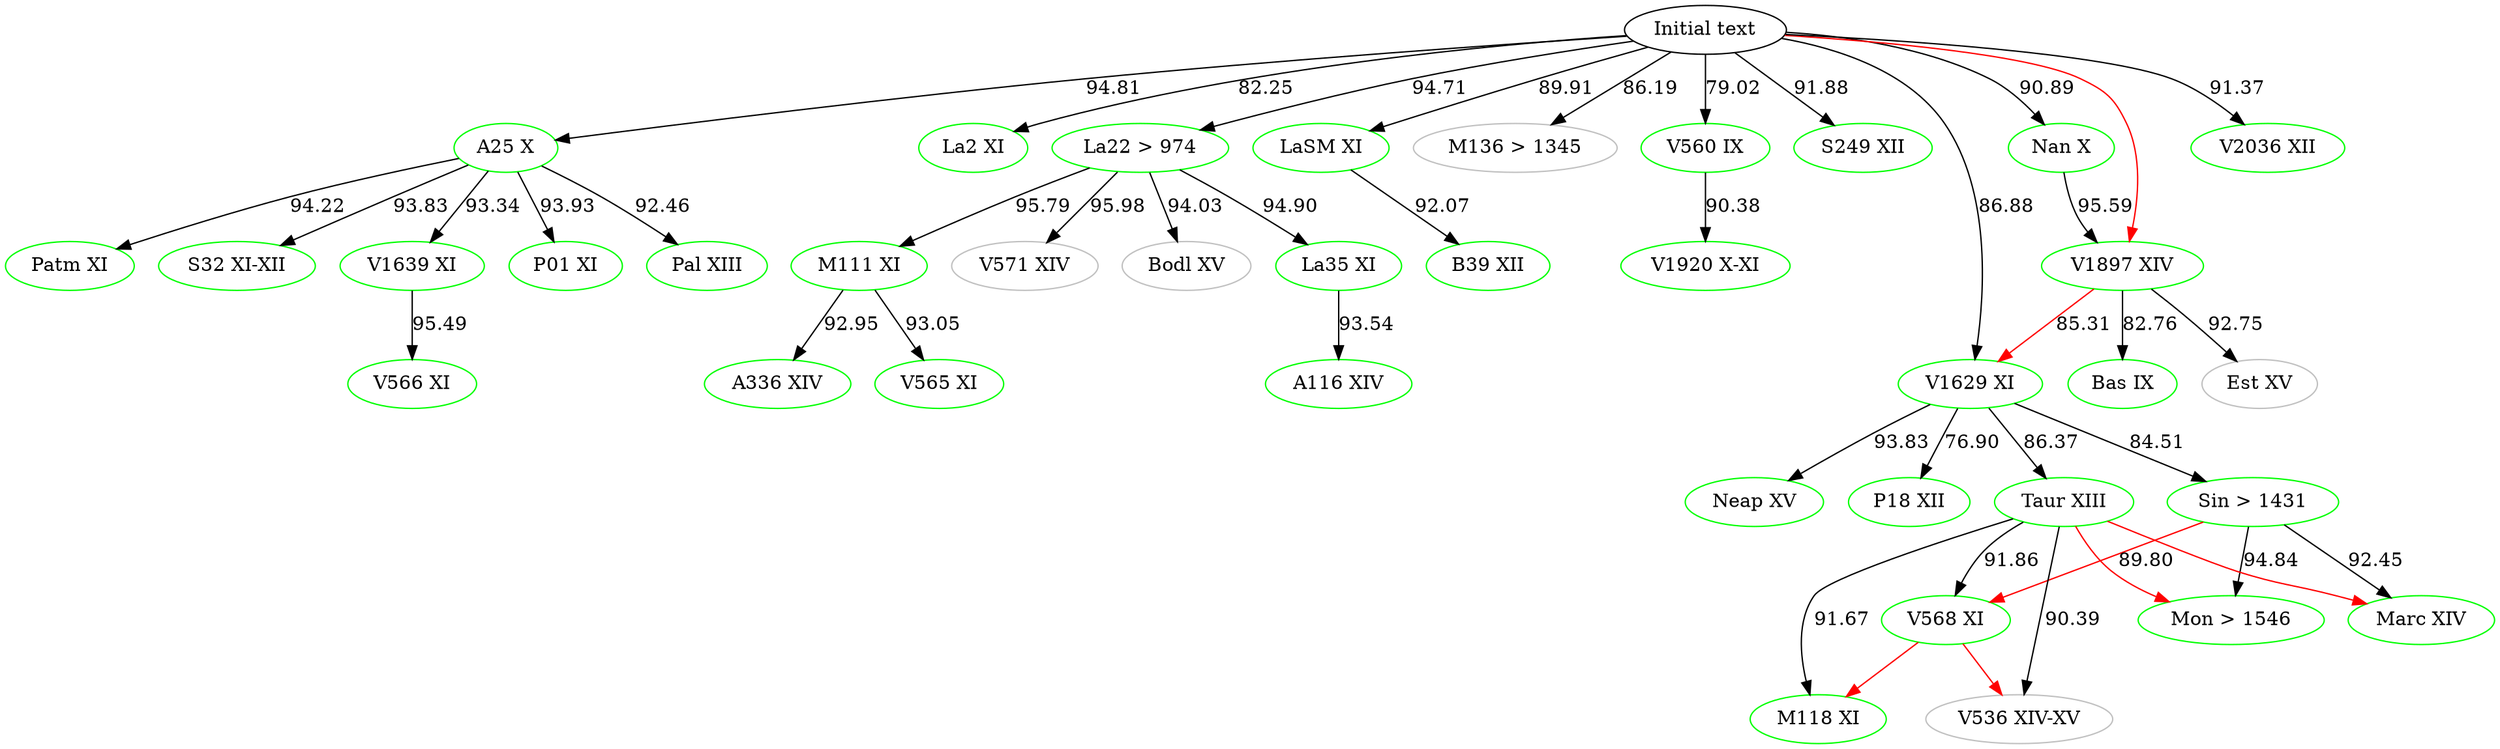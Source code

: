 digraph {

    #Top [color="black", label="ω"]
    aBase [color="black", label="Initial text"]
    # Top [color="black", label="Initial text"]
	A116 [label="A116 XIV", color="green"]
	A25 [label="A25 X", color="green"]
	A336 [label="A336 XIV", color="green"]
	B39 [label="B39 XII", color="green"]
	Bas [label="Bas IX", color="green"]
	Bodl [label="Bodl XV", color="grey"]
	Est [label="Est XV", color="grey"]
	La2 [label="La2 XI", color="green"]
	La22 [label="La22 > 974", color="green"]
	La35 [label="La35 XI", color="green"]
	LaSM [label="LaSM XI", color="green"]
	M111 [label="M111 XI", color="green"]
    M118 [label="M118 XI", color="green"]
    M136 [label="M136 > 1345", color="grey"]
    Marc [label="Marc XIV", color="green"]
    Mon [label="Mon > 1546", color="green"]
	Nan [label="Nan X", color="green"]
    Neap [label="Neap XV", color="green"]
    P01 [label="P01 XI", color="green"]
    P18 [label="P18 XII", color="green"]
	Pal [label="Pal XIII", color="green"]
	Patm [label="Patm XI", color="green"]
    Sin [label="Sin > 1431", color="green"]
	S32 [label="S32 XI-XII", color="green"]
    S249 [label="S249 XII", color="green"]
    Taur [label="Taur XIII", color="green"]
    V536 [label="V536 XIV-XV", color="grey"]
	V560 [label="V560 IX", color="green"]
	V565 [label="V565 XI", color="green"]
	V566 [label="V566 XI", color="green"]
	V568 [label="V568 XI", color="green"]
	V571 [label="V571 XIV", color="grey"]
    V1629 [label="V1629 XI", color="green"]
	V1639 [label="V1639 XI", color="green"]
	V1897 [label="V1897 XIV", color="green"]
	V1920 [label="V1920 X-XI", color="green"]
    V2036 [label="V2036 XII", color="green"]

	
	
  
    #Top -> aBase
    aBase -> A25 [label="94.81"]
    aBase -> M136 [label="86.19"]
    aBase -> V2036 [label="91.37"]
    # V2036 -> Patm [label="91.14", color="blue"]
    aBase -> V1629 [label="86.88"]
    aBase -> V560[label="79.02"]
    aBase -> La2 [label="82.25"]
    aBase -> S249 [label="91.88"]
    aBase -> LaSM [label="89.91"]
	aBase -> La22 [label="94.71"]
    aBase -> Nan [label="90.89"]

	# A25 -> M136 [label="85.50"]
    # M136 -> A25 [label="85.50" color="blue"]
	A25 -> Pal [label="92.46"]
	A25 -> P01 [label="93.93"]
    A25 -> V1639 [label="93.34"]
    A25 -> S32 [label="93.83"]
    A25 -> Patm [label="94.22"]

    #A25 -> La2 [color="red"]
    #A25 -> V566[color="red"]
    #A25 -> LaSM[color="red"]
    #A25 -> La22[color="red"]
    #A25 -> M136[color="red"]
    #A25 -> Nan[color="red"]
    #A25 -> S249[color="red"]
    #A25 -> V2036[color="red"]

    #aBase -> P01 [color="red"]
    #aBase -> Pal [color="red"]
    #aBase -> Patm [color="red"]
    #aBase -> La35[color="red"]
    #aBase -> B39[color="red"]
    #aBase -> V1920[color="red"]
    aBase -> V1897[color="red"]
    #aBase -> Neap[color="red"]
   
    #Bodl -> V1639[color="red"]
    #Patm -> S32[color="red"]
    #Patm -> V560[color="red"]

    #La22 -> A116[color="red"]
    #La22 -> V565[color="red"]
    #La22 -> A336[color="red"]

    Taur -> Mon[color="red"]
    Taur -> Marc[color="red"]

    Sin -> V568[label="89.80" color="red"]

    V568 -> V536[color="red"]
    V568 -> M118[color="red"]

    #V571 -> Bodl[color="red"]
    #M111 -> V571[color="red"]
    #La35 -> M111[color="red"]
    V1897 -> V1629[label="85.31" color="red"]
    #Nan -> Bas[color="red"]
    #Nan -> Est[color="red"]
    #Neap -> Taur[color="red"]
    #Neap -> Sin[color="red"]
   #Neap -> P18[color="red"]
 
 
 
 
	V1639 -> V566 [label="95.49"]

	La22 -> La35 [label= "94.90"]
	La22 -> M111 [label="95.79"]
	La22 -> Bodl [label="94.03"]
    La22 -> V571 [label="95.98"]

	La35 -> A116 [label="93.54"]

	M111 -> V565 [label="93.05"]
	M111 -> A336 [label="92.95"]
	
	
	
	Sin -> Marc [label="92.45"]

	V1629 -> Neap [label="93.83"]
	V1629 -> Sin [label="84.51"]
	V1629 -> Taur [label="86.37"]
    V1629 -> P18 [label="76.90"]

	Taur -> V568 [label="91.86"]
	Taur -> M118 [label="91.67"]
	Taur -> V536 [label="90.39"]
    # Taur -> Marc [color="blue" label="91.96"]
    # Marc -> Mon [color="blue" label="94.12"]
	Sin -> Mon [label="94.84"]

	V560 -> V1920 [label="90.38"]

	V1897 -> Est [label="92.75"]
    V1897 -> Bas [label="82.76"]

    Nan -> V1897 [label="95.59"]



    LaSM -> B39 [label="92.07"]
    
	
	
}

